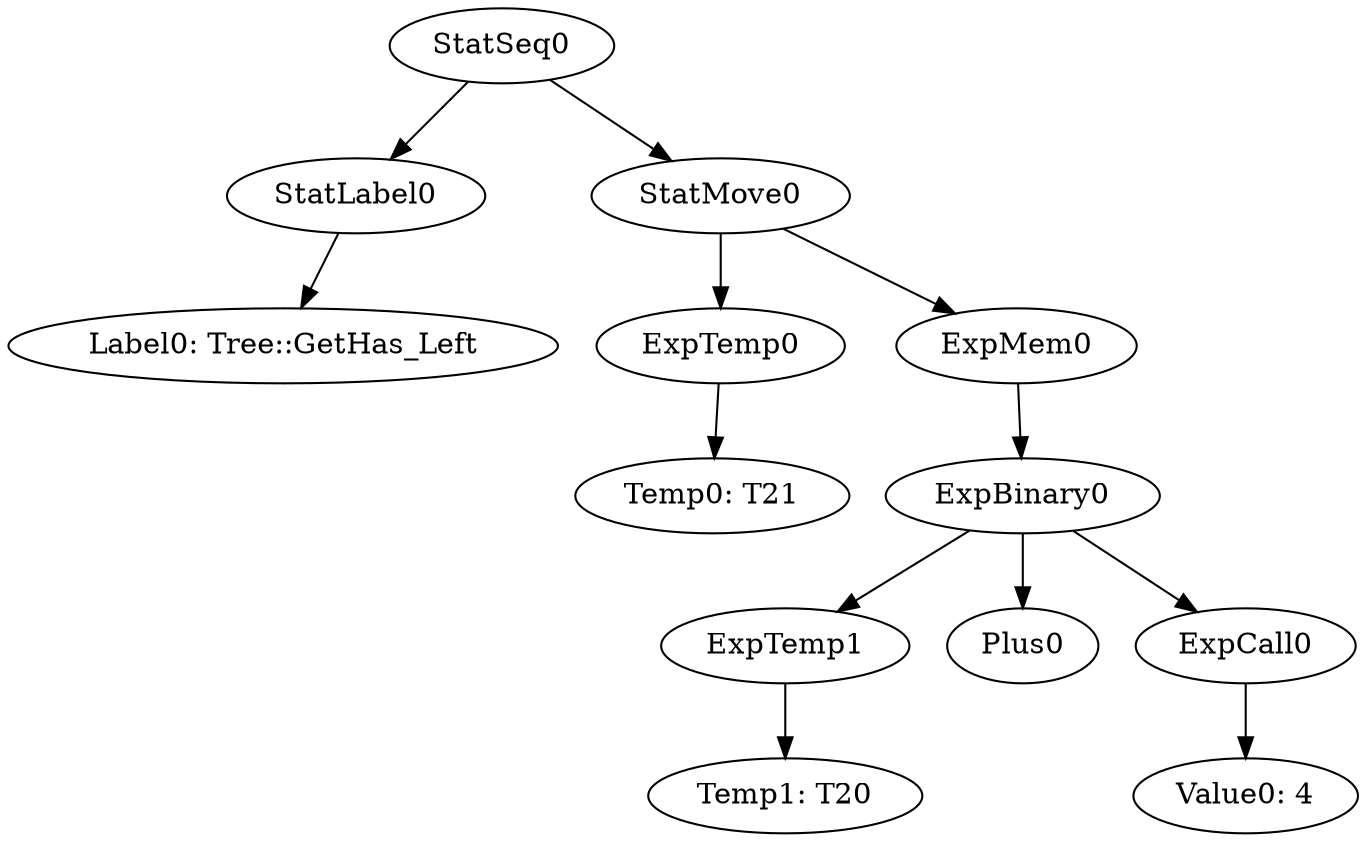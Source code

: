 digraph {
	ordering = out;
	ExpMem0 -> ExpBinary0;
	ExpCall0 -> "Value0: 4";
	ExpTemp1 -> "Temp1: T20";
	StatLabel0 -> "Label0: Tree::GetHas_Left";
	StatSeq0 -> StatLabel0;
	StatSeq0 -> StatMove0;
	ExpTemp0 -> "Temp0: T21";
	ExpBinary0 -> ExpTemp1;
	ExpBinary0 -> Plus0;
	ExpBinary0 -> ExpCall0;
	StatMove0 -> ExpTemp0;
	StatMove0 -> ExpMem0;
}

